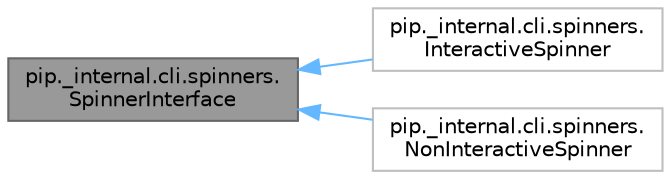 digraph "pip._internal.cli.spinners.SpinnerInterface"
{
 // LATEX_PDF_SIZE
  bgcolor="transparent";
  edge [fontname=Helvetica,fontsize=10,labelfontname=Helvetica,labelfontsize=10];
  node [fontname=Helvetica,fontsize=10,shape=box,height=0.2,width=0.4];
  rankdir="LR";
  Node1 [id="Node000001",label="pip._internal.cli.spinners.\lSpinnerInterface",height=0.2,width=0.4,color="gray40", fillcolor="grey60", style="filled", fontcolor="black",tooltip=" "];
  Node1 -> Node2 [id="edge1_Node000001_Node000002",dir="back",color="steelblue1",style="solid",tooltip=" "];
  Node2 [id="Node000002",label="pip._internal.cli.spinners.\lInteractiveSpinner",height=0.2,width=0.4,color="grey75", fillcolor="white", style="filled",URL="$d9/dc5/classpip_1_1__internal_1_1cli_1_1spinners_1_1InteractiveSpinner.html",tooltip=" "];
  Node1 -> Node3 [id="edge2_Node000001_Node000003",dir="back",color="steelblue1",style="solid",tooltip=" "];
  Node3 [id="Node000003",label="pip._internal.cli.spinners.\lNonInteractiveSpinner",height=0.2,width=0.4,color="grey75", fillcolor="white", style="filled",URL="$de/d0d/classpip_1_1__internal_1_1cli_1_1spinners_1_1NonInteractiveSpinner.html",tooltip=" "];
}
